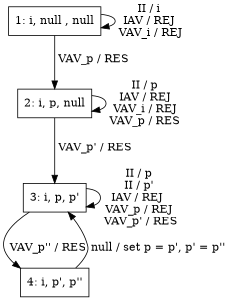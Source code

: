 digraph UE_states {
size = "7,2"
1 [shape = rectangle, label = "1: i, null , null"] /* state description = state number:imsi,p,p', what is received from network, what is sent to the network*/
2 [shape = rectangle, label = "2: i, p, null"]
3 [shape = rectangle, label = "3: i, p, p'"]
4 [shape = rectangle, label = "4: i, p', p''"]


1 -> 1 [label = " II / i \n IAV / REJ \n VAV_i / REJ"]
1 -> 2 [label = " VAV_p / RES"]

2 -> 2 [label = " II / p \n IAV / REJ \n VAV_i / REJ \n VAV_p / RES "]
2 -> 3 [label = " VAV_p' / RES "]

3 -> 3 [label = " II / p \n II / p' \n IAV / REJ  \n VAV_p / REJ \n VAV_p' / RES"]
3 -> 4 [label = " VAV_p'' / RES"]

4 -> 3 [label = " null / set p = p', p' = p''"]

}

/*

action codes:
0: do nothing
1: generate a new pseudonym p_new, set p = p_new. embed p_new in an AV and send to the respective SN
2: generate a new pseudonym p_new, set p' = p_new, embed p_new in an AV and send to the respective SN
3: Do not generate any new pseudonym. embed the existing p' in an AV and send to the respective SN
4: gnerate a new pseudonym p_new. release p from the used pool. Set p = p' and P' = p_new. embed p_new in an AV and send to the respective SN

a -> b -> c;
b -> d; 
a [shape=polygon,sides=5,peripheries=3,color=lightblue,style=filled];
c [shape=polygon,sides=4,skew=.4,label="hello world"]
d [shape=invtriangle];
e [shape=polygon,sides=4,distortion=.7];

*/
